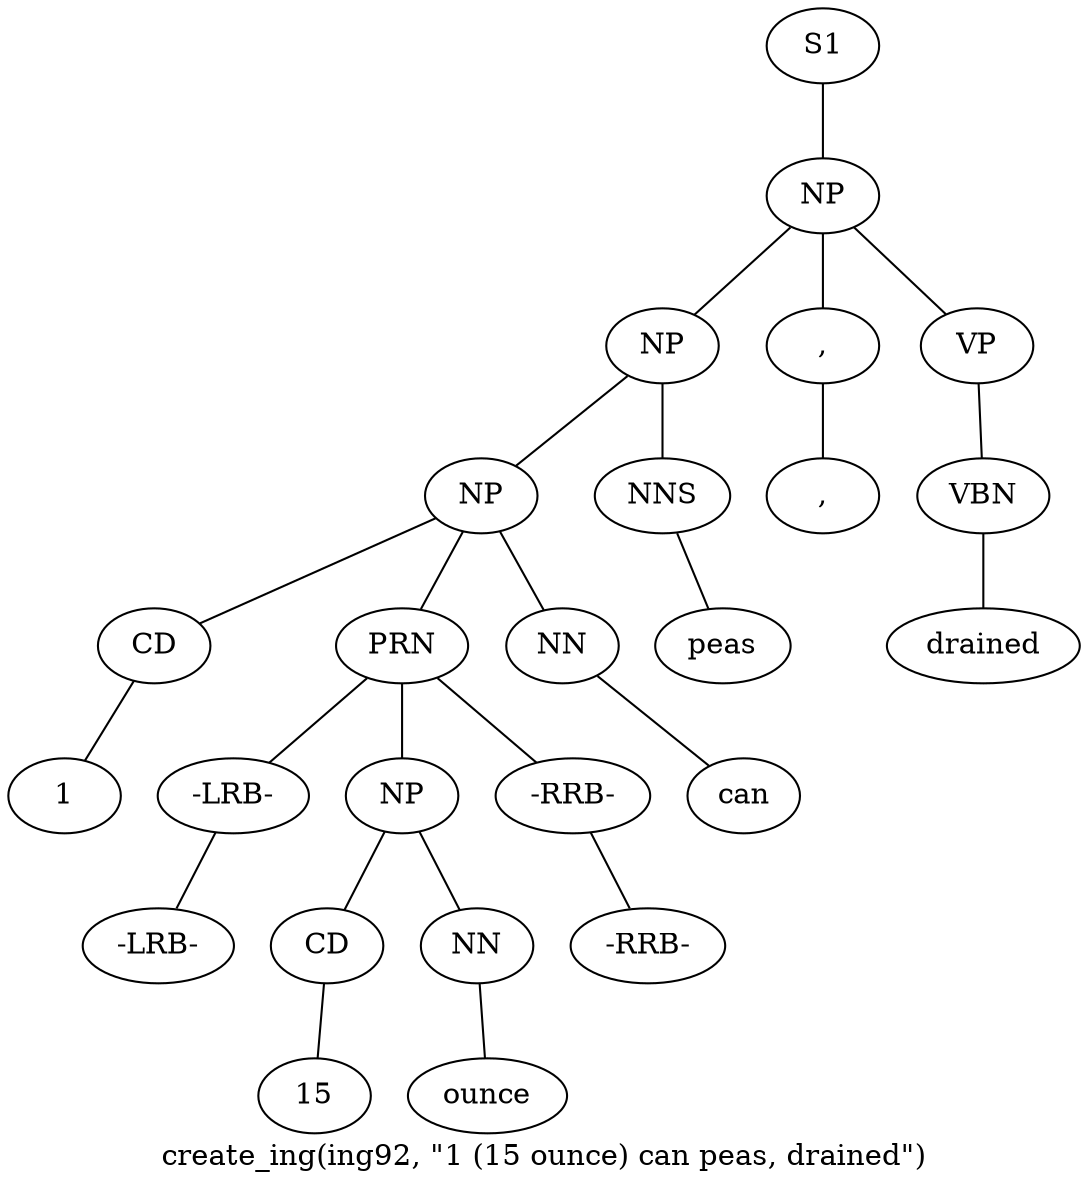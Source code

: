 graph SyntaxGraph {
	label = "create_ing(ing92, \"1 (15 ounce) can peas, drained\")";
	Node0 [label="S1"];
	Node1 [label="NP"];
	Node2 [label="NP"];
	Node3 [label="NP"];
	Node4 [label="CD"];
	Node5 [label="1"];
	Node6 [label="PRN"];
	Node7 [label="-LRB-"];
	Node8 [label="-LRB-"];
	Node9 [label="NP"];
	Node10 [label="CD"];
	Node11 [label="15"];
	Node12 [label="NN"];
	Node13 [label="ounce"];
	Node14 [label="-RRB-"];
	Node15 [label="-RRB-"];
	Node16 [label="NN"];
	Node17 [label="can"];
	Node18 [label="NNS"];
	Node19 [label="peas"];
	Node20 [label=","];
	Node21 [label=","];
	Node22 [label="VP"];
	Node23 [label="VBN"];
	Node24 [label="drained"];

	Node0 -- Node1;
	Node1 -- Node2;
	Node1 -- Node20;
	Node1 -- Node22;
	Node2 -- Node3;
	Node2 -- Node18;
	Node3 -- Node4;
	Node3 -- Node6;
	Node3 -- Node16;
	Node4 -- Node5;
	Node6 -- Node7;
	Node6 -- Node9;
	Node6 -- Node14;
	Node7 -- Node8;
	Node9 -- Node10;
	Node9 -- Node12;
	Node10 -- Node11;
	Node12 -- Node13;
	Node14 -- Node15;
	Node16 -- Node17;
	Node18 -- Node19;
	Node20 -- Node21;
	Node22 -- Node23;
	Node23 -- Node24;
}